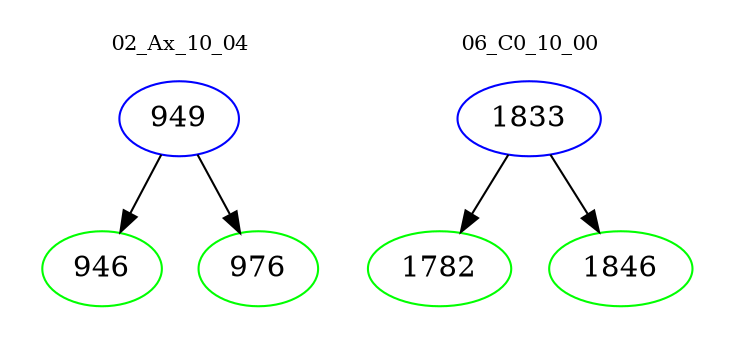 digraph{
subgraph cluster_0 {
color = white
label = "02_Ax_10_04";
fontsize=10;
T0_949 [label="949", color="blue"]
T0_949 -> T0_946 [color="black"]
T0_946 [label="946", color="green"]
T0_949 -> T0_976 [color="black"]
T0_976 [label="976", color="green"]
}
subgraph cluster_1 {
color = white
label = "06_C0_10_00";
fontsize=10;
T1_1833 [label="1833", color="blue"]
T1_1833 -> T1_1782 [color="black"]
T1_1782 [label="1782", color="green"]
T1_1833 -> T1_1846 [color="black"]
T1_1846 [label="1846", color="green"]
}
}
